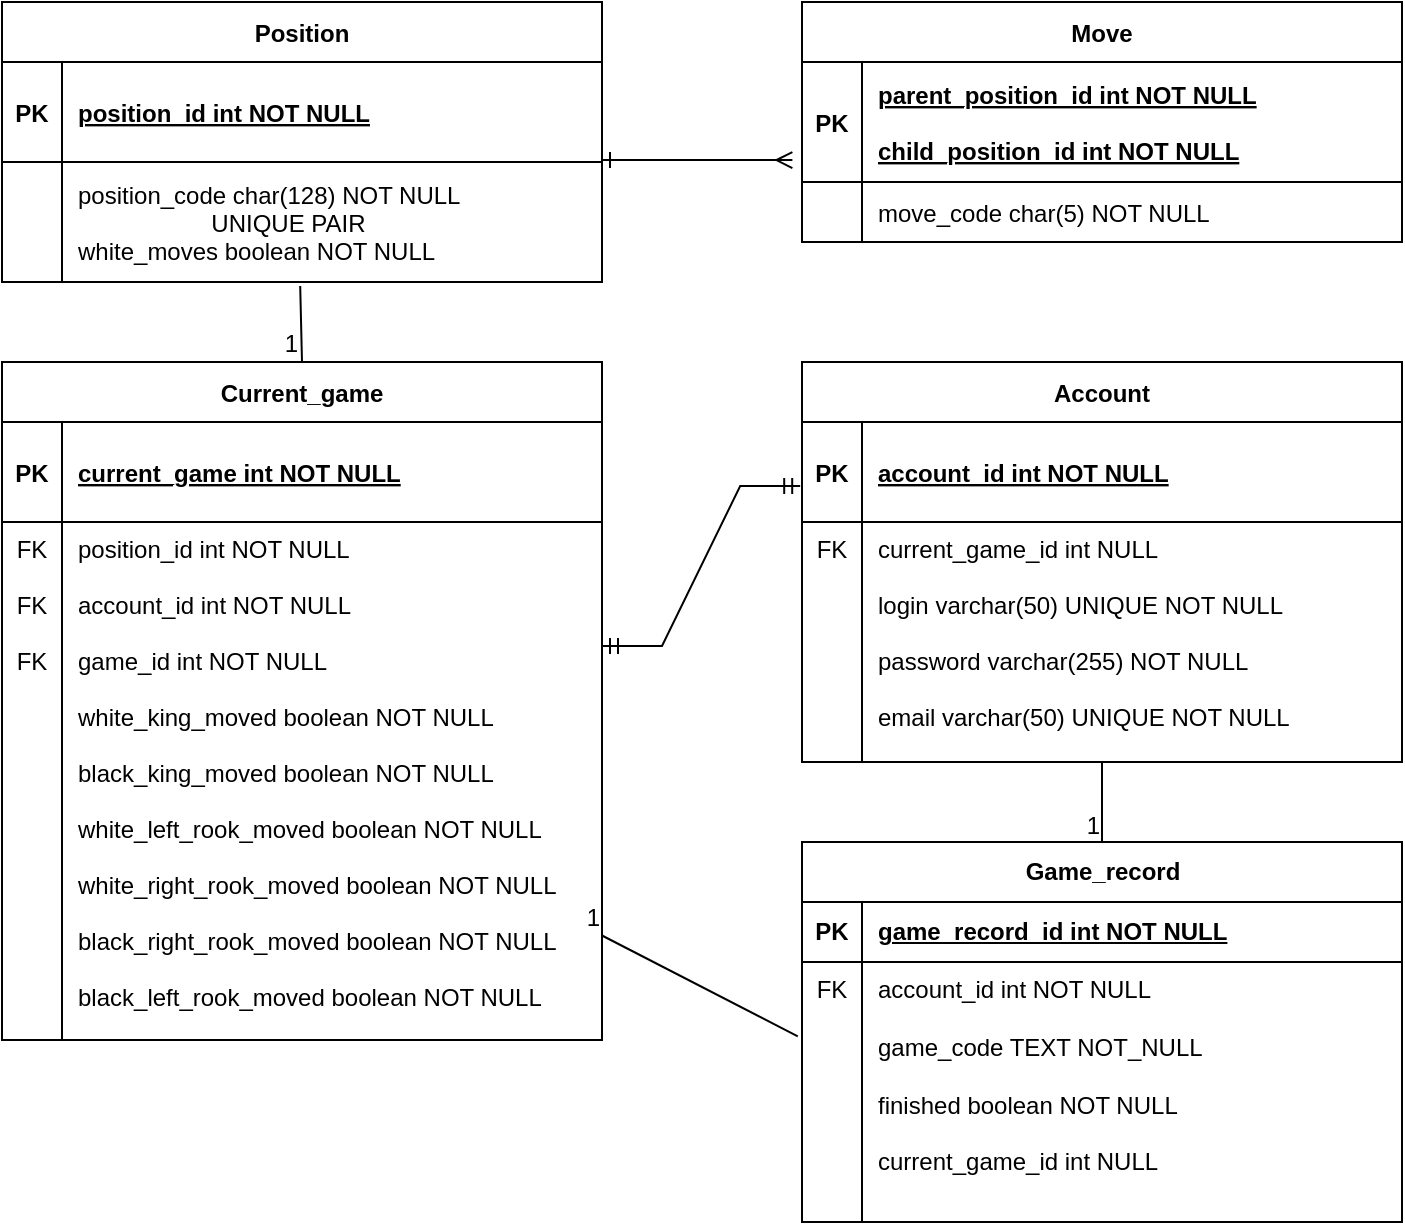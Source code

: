 <mxfile version="22.0.8" type="device">
  <diagram id="R2lEEEUBdFMjLlhIrx00" name="Page-1">
    <mxGraphModel dx="1434" dy="758" grid="1" gridSize="10" guides="1" tooltips="1" connect="1" arrows="1" fold="1" page="1" pageScale="1" pageWidth="850" pageHeight="1100" math="0" shadow="0" extFonts="Permanent Marker^https://fonts.googleapis.com/css?family=Permanent+Marker">
      <root>
        <mxCell id="0" />
        <mxCell id="1" parent="0" />
        <mxCell id="C-vyLk0tnHw3VtMMgP7b-2" value="Move" style="shape=table;startSize=30;container=1;collapsible=1;childLayout=tableLayout;fixedRows=1;rowLines=0;fontStyle=1;align=center;resizeLast=1;" parent="1" vertex="1">
          <mxGeometry x="450" y="120" width="300" height="120" as="geometry" />
        </mxCell>
        <mxCell id="C-vyLk0tnHw3VtMMgP7b-3" value="" style="shape=partialRectangle;collapsible=0;dropTarget=0;pointerEvents=0;fillColor=none;points=[[0,0.5],[1,0.5]];portConstraint=eastwest;top=0;left=0;right=0;bottom=1;" parent="C-vyLk0tnHw3VtMMgP7b-2" vertex="1">
          <mxGeometry y="30" width="300" height="60" as="geometry" />
        </mxCell>
        <mxCell id="C-vyLk0tnHw3VtMMgP7b-4" value="PK" style="shape=partialRectangle;overflow=hidden;connectable=0;fillColor=none;top=0;left=0;bottom=0;right=0;fontStyle=1;" parent="C-vyLk0tnHw3VtMMgP7b-3" vertex="1">
          <mxGeometry width="30" height="60" as="geometry">
            <mxRectangle width="30" height="60" as="alternateBounds" />
          </mxGeometry>
        </mxCell>
        <mxCell id="C-vyLk0tnHw3VtMMgP7b-5" value="parent_position_id int NOT NULL&#xa;&#xa;child_position_id int NOT NULL" style="shape=partialRectangle;overflow=hidden;connectable=0;fillColor=none;top=0;left=0;bottom=0;right=0;align=left;spacingLeft=6;fontStyle=5;" parent="C-vyLk0tnHw3VtMMgP7b-3" vertex="1">
          <mxGeometry x="30" width="270" height="60" as="geometry">
            <mxRectangle width="270" height="60" as="alternateBounds" />
          </mxGeometry>
        </mxCell>
        <mxCell id="C-vyLk0tnHw3VtMMgP7b-6" value="" style="shape=partialRectangle;collapsible=0;dropTarget=0;pointerEvents=0;fillColor=none;points=[[0,0.5],[1,0.5]];portConstraint=eastwest;top=0;left=0;right=0;bottom=0;" parent="C-vyLk0tnHw3VtMMgP7b-2" vertex="1">
          <mxGeometry y="90" width="300" height="30" as="geometry" />
        </mxCell>
        <mxCell id="C-vyLk0tnHw3VtMMgP7b-7" value="" style="shape=partialRectangle;overflow=hidden;connectable=0;fillColor=none;top=0;left=0;bottom=0;right=0;" parent="C-vyLk0tnHw3VtMMgP7b-6" vertex="1">
          <mxGeometry width="30" height="30" as="geometry">
            <mxRectangle width="30" height="30" as="alternateBounds" />
          </mxGeometry>
        </mxCell>
        <mxCell id="C-vyLk0tnHw3VtMMgP7b-8" value="move_code char(5) NOT NULL" style="shape=partialRectangle;overflow=hidden;connectable=0;fillColor=none;top=0;left=0;bottom=0;right=0;align=left;spacingLeft=6;" parent="C-vyLk0tnHw3VtMMgP7b-6" vertex="1">
          <mxGeometry x="30" width="270" height="30" as="geometry">
            <mxRectangle width="270" height="30" as="alternateBounds" />
          </mxGeometry>
        </mxCell>
        <mxCell id="C-vyLk0tnHw3VtMMgP7b-23" value="Position" style="shape=table;startSize=30;container=1;collapsible=1;childLayout=tableLayout;fixedRows=1;rowLines=0;fontStyle=1;align=center;resizeLast=1;" parent="1" vertex="1">
          <mxGeometry x="50" y="120" width="300" height="140" as="geometry" />
        </mxCell>
        <mxCell id="C-vyLk0tnHw3VtMMgP7b-24" value="" style="shape=partialRectangle;collapsible=0;dropTarget=0;pointerEvents=0;fillColor=none;points=[[0,0.5],[1,0.5]];portConstraint=eastwest;top=0;left=0;right=0;bottom=1;" parent="C-vyLk0tnHw3VtMMgP7b-23" vertex="1">
          <mxGeometry y="30" width="300" height="50" as="geometry" />
        </mxCell>
        <mxCell id="C-vyLk0tnHw3VtMMgP7b-25" value="PK" style="shape=partialRectangle;overflow=hidden;connectable=0;fillColor=none;top=0;left=0;bottom=0;right=0;fontStyle=1;" parent="C-vyLk0tnHw3VtMMgP7b-24" vertex="1">
          <mxGeometry width="30" height="50" as="geometry">
            <mxRectangle width="30" height="50" as="alternateBounds" />
          </mxGeometry>
        </mxCell>
        <mxCell id="C-vyLk0tnHw3VtMMgP7b-26" value="position_id int NOT NULL" style="shape=partialRectangle;overflow=hidden;connectable=0;fillColor=none;top=0;left=0;bottom=0;right=0;align=left;spacingLeft=6;fontStyle=5;" parent="C-vyLk0tnHw3VtMMgP7b-24" vertex="1">
          <mxGeometry x="30" width="270" height="50" as="geometry">
            <mxRectangle width="270" height="50" as="alternateBounds" />
          </mxGeometry>
        </mxCell>
        <mxCell id="C-vyLk0tnHw3VtMMgP7b-27" value="" style="shape=partialRectangle;collapsible=0;dropTarget=0;pointerEvents=0;fillColor=none;points=[[0,0.5],[1,0.5]];portConstraint=eastwest;top=0;left=0;right=0;bottom=0;" parent="C-vyLk0tnHw3VtMMgP7b-23" vertex="1">
          <mxGeometry y="80" width="300" height="60" as="geometry" />
        </mxCell>
        <mxCell id="C-vyLk0tnHw3VtMMgP7b-28" value="" style="shape=partialRectangle;overflow=hidden;connectable=0;fillColor=none;top=0;left=0;bottom=0;right=0;" parent="C-vyLk0tnHw3VtMMgP7b-27" vertex="1">
          <mxGeometry width="30" height="60" as="geometry">
            <mxRectangle width="30" height="60" as="alternateBounds" />
          </mxGeometry>
        </mxCell>
        <mxCell id="C-vyLk0tnHw3VtMMgP7b-29" value="position_code char(128) NOT NULL&#xa;                    UNIQUE PAIR&#xa;white_moves boolean NOT NULL" style="shape=partialRectangle;overflow=hidden;connectable=0;fillColor=none;top=0;left=0;bottom=0;right=0;align=left;spacingLeft=6;" parent="C-vyLk0tnHw3VtMMgP7b-27" vertex="1">
          <mxGeometry x="30" width="270" height="60" as="geometry">
            <mxRectangle width="270" height="60" as="alternateBounds" />
          </mxGeometry>
        </mxCell>
        <mxCell id="ELnQRtM2t1CYtcRQsExb-3" value="" style="endArrow=none;html=1;rounded=0;exitX=0.497;exitY=1.033;exitDx=0;exitDy=0;exitPerimeter=0;entryX=0.5;entryY=0;entryDx=0;entryDy=0;" edge="1" parent="1" source="C-vyLk0tnHw3VtMMgP7b-27" target="RAfoQAfpkWUeo9s-xW0l-1">
          <mxGeometry relative="1" as="geometry">
            <mxPoint x="140" y="310" as="sourcePoint" />
            <mxPoint x="300" y="310" as="targetPoint" />
          </mxGeometry>
        </mxCell>
        <mxCell id="ELnQRtM2t1CYtcRQsExb-4" value="1" style="resizable=0;html=1;whiteSpace=wrap;align=right;verticalAlign=bottom;" connectable="0" vertex="1" parent="ELnQRtM2t1CYtcRQsExb-3">
          <mxGeometry x="1" relative="1" as="geometry" />
        </mxCell>
        <mxCell id="ELnQRtM2t1CYtcRQsExb-21" value="" style="edgeStyle=entityRelationEdgeStyle;endArrow=ERmany;startArrow=ERone;endFill=1;startFill=0;fontSize=12;html=1;entryX=-0.016;entryY=0.817;entryDx=0;entryDy=0;entryPerimeter=0;" edge="1" parent="1" target="C-vyLk0tnHw3VtMMgP7b-3">
          <mxGeometry width="100" height="100" relative="1" as="geometry">
            <mxPoint x="350" y="199" as="sourcePoint" />
            <mxPoint x="446" y="199" as="targetPoint" />
          </mxGeometry>
        </mxCell>
        <mxCell id="ELnQRtM2t1CYtcRQsExb-22" value="Game_record" style="shape=table;startSize=30;container=1;collapsible=1;childLayout=tableLayout;fixedRows=1;rowLines=0;fontStyle=1;align=center;resizeLast=1;html=1;" vertex="1" parent="1">
          <mxGeometry x="450" y="540" width="300" height="190" as="geometry" />
        </mxCell>
        <mxCell id="ELnQRtM2t1CYtcRQsExb-23" value="" style="shape=tableRow;horizontal=0;startSize=0;swimlaneHead=0;swimlaneBody=0;fillColor=none;collapsible=0;dropTarget=0;points=[[0,0.5],[1,0.5]];portConstraint=eastwest;top=0;left=0;right=0;bottom=1;" vertex="1" parent="ELnQRtM2t1CYtcRQsExb-22">
          <mxGeometry y="30" width="300" height="30" as="geometry" />
        </mxCell>
        <mxCell id="ELnQRtM2t1CYtcRQsExb-24" value="PK" style="shape=partialRectangle;connectable=0;fillColor=none;top=0;left=0;bottom=0;right=0;fontStyle=1;overflow=hidden;whiteSpace=wrap;html=1;" vertex="1" parent="ELnQRtM2t1CYtcRQsExb-23">
          <mxGeometry width="30" height="30" as="geometry">
            <mxRectangle width="30" height="30" as="alternateBounds" />
          </mxGeometry>
        </mxCell>
        <mxCell id="ELnQRtM2t1CYtcRQsExb-25" value="game_record_id int NOT NULL" style="shape=partialRectangle;connectable=0;fillColor=none;top=0;left=0;bottom=0;right=0;align=left;spacingLeft=6;fontStyle=5;overflow=hidden;whiteSpace=wrap;html=1;" vertex="1" parent="ELnQRtM2t1CYtcRQsExb-23">
          <mxGeometry x="30" width="270" height="30" as="geometry">
            <mxRectangle width="270" height="30" as="alternateBounds" />
          </mxGeometry>
        </mxCell>
        <mxCell id="ELnQRtM2t1CYtcRQsExb-26" value="" style="shape=tableRow;horizontal=0;startSize=0;swimlaneHead=0;swimlaneBody=0;fillColor=none;collapsible=0;dropTarget=0;points=[[0,0.5],[1,0.5]];portConstraint=eastwest;top=0;left=0;right=0;bottom=0;" vertex="1" parent="ELnQRtM2t1CYtcRQsExb-22">
          <mxGeometry y="60" width="300" height="130" as="geometry" />
        </mxCell>
        <mxCell id="ELnQRtM2t1CYtcRQsExb-27" value="FK&lt;br&gt;" style="shape=partialRectangle;connectable=0;fillColor=none;top=0;left=0;bottom=0;right=0;editable=1;overflow=hidden;whiteSpace=wrap;html=1;verticalAlign=top;" vertex="1" parent="ELnQRtM2t1CYtcRQsExb-26">
          <mxGeometry width="30" height="130" as="geometry">
            <mxRectangle width="30" height="130" as="alternateBounds" />
          </mxGeometry>
        </mxCell>
        <mxCell id="ELnQRtM2t1CYtcRQsExb-28" value="account_id int NOT NULL&lt;br&gt;&lt;br&gt;game_code TEXT NOT_NULL&lt;br&gt;&lt;br&gt;finished boolean NOT NULL&lt;br&gt;&lt;br&gt;current_game_id int NULL" style="shape=partialRectangle;connectable=0;fillColor=none;top=0;left=0;bottom=0;right=0;align=left;spacingLeft=6;overflow=hidden;whiteSpace=wrap;html=1;verticalAlign=top;" vertex="1" parent="ELnQRtM2t1CYtcRQsExb-26">
          <mxGeometry x="30" width="270" height="130" as="geometry">
            <mxRectangle width="270" height="130" as="alternateBounds" />
          </mxGeometry>
        </mxCell>
        <mxCell id="ELnQRtM2t1CYtcRQsExb-36" value="" style="edgeStyle=entityRelationEdgeStyle;fontSize=12;html=1;endArrow=ERmandOne;startArrow=ERmandOne;rounded=0;entryX=-0.003;entryY=0.64;entryDx=0;entryDy=0;entryPerimeter=0;" edge="1" parent="1" target="RAfoQAfpkWUeo9s-xW0l-20">
          <mxGeometry width="100" height="100" relative="1" as="geometry">
            <mxPoint x="350" y="442" as="sourcePoint" />
            <mxPoint x="449" y="442" as="targetPoint" />
          </mxGeometry>
        </mxCell>
        <mxCell id="ELnQRtM2t1CYtcRQsExb-39" value="" style="endArrow=none;html=1;rounded=0;exitX=-0.007;exitY=0.286;exitDx=0;exitDy=0;exitPerimeter=0;" edge="1" parent="1" source="ELnQRtM2t1CYtcRQsExb-26" target="RAfoQAfpkWUeo9s-xW0l-5">
          <mxGeometry relative="1" as="geometry">
            <mxPoint x="320" y="750" as="sourcePoint" />
            <mxPoint x="480" y="750" as="targetPoint" />
          </mxGeometry>
        </mxCell>
        <mxCell id="ELnQRtM2t1CYtcRQsExb-40" value="1" style="resizable=0;html=1;whiteSpace=wrap;align=right;verticalAlign=bottom;" connectable="0" vertex="1" parent="ELnQRtM2t1CYtcRQsExb-39">
          <mxGeometry x="1" relative="1" as="geometry" />
        </mxCell>
        <mxCell id="ELnQRtM2t1CYtcRQsExb-43" value="" style="endArrow=none;html=1;rounded=0;entryX=0.5;entryY=0;entryDx=0;entryDy=0;exitX=0.5;exitY=1;exitDx=0;exitDy=0;" edge="1" parent="1" source="RAfoQAfpkWUeo9s-xW0l-19" target="ELnQRtM2t1CYtcRQsExb-22">
          <mxGeometry relative="1" as="geometry">
            <mxPoint x="600" y="600" as="sourcePoint" />
            <mxPoint x="600" y="530" as="targetPoint" />
          </mxGeometry>
        </mxCell>
        <mxCell id="ELnQRtM2t1CYtcRQsExb-44" value="1" style="resizable=0;html=1;whiteSpace=wrap;align=right;verticalAlign=bottom;" connectable="0" vertex="1" parent="ELnQRtM2t1CYtcRQsExb-43">
          <mxGeometry x="1" relative="1" as="geometry" />
        </mxCell>
        <mxCell id="RAfoQAfpkWUeo9s-xW0l-1" value="Current_game" style="shape=table;startSize=30;container=1;collapsible=1;childLayout=tableLayout;fixedRows=1;rowLines=0;fontStyle=1;align=center;resizeLast=1;" parent="1" vertex="1">
          <mxGeometry x="50" y="300" width="300" height="339" as="geometry">
            <mxRectangle x="50" y="361" width="140" height="30" as="alternateBounds" />
          </mxGeometry>
        </mxCell>
        <mxCell id="RAfoQAfpkWUeo9s-xW0l-2" value="" style="shape=partialRectangle;collapsible=0;dropTarget=0;pointerEvents=0;fillColor=none;points=[[0,0.5],[1,0.5]];portConstraint=eastwest;top=0;left=0;right=0;bottom=1;" parent="RAfoQAfpkWUeo9s-xW0l-1" vertex="1">
          <mxGeometry y="30" width="300" height="50" as="geometry" />
        </mxCell>
        <mxCell id="RAfoQAfpkWUeo9s-xW0l-3" value="PK" style="shape=partialRectangle;overflow=hidden;connectable=0;fillColor=none;top=0;left=0;bottom=0;right=0;fontStyle=1;" parent="RAfoQAfpkWUeo9s-xW0l-2" vertex="1">
          <mxGeometry width="30" height="50" as="geometry">
            <mxRectangle width="30" height="50" as="alternateBounds" />
          </mxGeometry>
        </mxCell>
        <mxCell id="RAfoQAfpkWUeo9s-xW0l-4" value="current_game int NOT NULL" style="shape=partialRectangle;overflow=hidden;connectable=0;fillColor=none;top=0;left=0;bottom=0;right=0;align=left;spacingLeft=6;fontStyle=5;" parent="RAfoQAfpkWUeo9s-xW0l-2" vertex="1">
          <mxGeometry x="30" width="270" height="50" as="geometry">
            <mxRectangle width="270" height="50" as="alternateBounds" />
          </mxGeometry>
        </mxCell>
        <object label="" dsffsdf="fdssfd" fdsfds="" id="RAfoQAfpkWUeo9s-xW0l-5">
          <mxCell style="shape=partialRectangle;collapsible=0;dropTarget=0;pointerEvents=0;fillColor=none;points=[[0,0.5],[1,0.5]];portConstraint=eastwest;top=0;left=0;right=0;bottom=0;" parent="RAfoQAfpkWUeo9s-xW0l-1" vertex="1">
            <mxGeometry y="80" width="300" height="259" as="geometry" />
          </mxCell>
        </object>
        <object label="FK&#xa;&#xa;FK&#xa;&#xa;FK" FK="sdggsdffd" id="RAfoQAfpkWUeo9s-xW0l-6">
          <mxCell style="shape=partialRectangle;overflow=hidden;connectable=0;fillColor=none;top=0;left=0;bottom=0;right=0;verticalAlign=top;" parent="RAfoQAfpkWUeo9s-xW0l-5" vertex="1">
            <mxGeometry width="30" height="259" as="geometry">
              <mxRectangle width="30" height="259" as="alternateBounds" />
            </mxGeometry>
          </mxCell>
        </object>
        <object label="position_id int NOT NULL&#xa;&#xa;account_id int NOT NULL&#xa;&#xa;game_id int NOT NULL&#xa;&#xa;white_king_moved boolean NOT NULL&#xa;&#xa;black_king_moved boolean NOT NULL&#xa;&#xa;white_left_rook_moved boolean NOT NULL&#xa;&#xa;white_right_rook_moved boolean NOT NULL&#xa;&#xa;black_right_rook_moved boolean NOT NULL&#xa;&#xa;black_left_rook_moved boolean NOT NULL&#xa;" player_id="" white_king_moved="" sdfff="" id="RAfoQAfpkWUeo9s-xW0l-7">
          <mxCell style="shape=partialRectangle;overflow=hidden;connectable=0;fillColor=none;top=0;left=0;bottom=0;right=0;align=left;spacingLeft=6;verticalAlign=top;horizontal=1;" parent="RAfoQAfpkWUeo9s-xW0l-5" vertex="1">
            <mxGeometry x="30" width="270" height="259" as="geometry">
              <mxRectangle width="270" height="259" as="alternateBounds" />
            </mxGeometry>
          </mxCell>
        </object>
        <mxCell id="RAfoQAfpkWUeo9s-xW0l-19" value="Account" style="shape=table;startSize=30;container=1;collapsible=1;childLayout=tableLayout;fixedRows=1;rowLines=0;fontStyle=1;align=center;resizeLast=1;" parent="1" vertex="1">
          <mxGeometry x="450" y="300" width="300" height="200" as="geometry" />
        </mxCell>
        <mxCell id="RAfoQAfpkWUeo9s-xW0l-20" value="" style="shape=partialRectangle;collapsible=0;dropTarget=0;pointerEvents=0;fillColor=none;points=[[0,0.5],[1,0.5]];portConstraint=eastwest;top=0;left=0;right=0;bottom=1;" parent="RAfoQAfpkWUeo9s-xW0l-19" vertex="1">
          <mxGeometry y="30" width="300" height="50" as="geometry" />
        </mxCell>
        <mxCell id="RAfoQAfpkWUeo9s-xW0l-21" value="PK" style="shape=partialRectangle;overflow=hidden;connectable=0;fillColor=none;top=0;left=0;bottom=0;right=0;fontStyle=1;" parent="RAfoQAfpkWUeo9s-xW0l-20" vertex="1">
          <mxGeometry width="30" height="50" as="geometry">
            <mxRectangle width="30" height="50" as="alternateBounds" />
          </mxGeometry>
        </mxCell>
        <mxCell id="RAfoQAfpkWUeo9s-xW0l-22" value="account_id int NOT NULL" style="shape=partialRectangle;overflow=hidden;connectable=0;fillColor=none;top=0;left=0;bottom=0;right=0;align=left;spacingLeft=6;fontStyle=5;" parent="RAfoQAfpkWUeo9s-xW0l-20" vertex="1">
          <mxGeometry x="30" width="270" height="50" as="geometry">
            <mxRectangle width="270" height="50" as="alternateBounds" />
          </mxGeometry>
        </mxCell>
        <mxCell id="RAfoQAfpkWUeo9s-xW0l-23" value="" style="shape=partialRectangle;collapsible=0;dropTarget=0;pointerEvents=0;fillColor=none;points=[[0,0.5],[1,0.5]];portConstraint=eastwest;top=0;left=0;right=0;bottom=0;" parent="RAfoQAfpkWUeo9s-xW0l-19" vertex="1">
          <mxGeometry y="80" width="300" height="120" as="geometry" />
        </mxCell>
        <mxCell id="RAfoQAfpkWUeo9s-xW0l-24" value="FK" style="shape=partialRectangle;overflow=hidden;connectable=0;fillColor=none;top=0;left=0;bottom=0;right=0;verticalAlign=top;" parent="RAfoQAfpkWUeo9s-xW0l-23" vertex="1">
          <mxGeometry width="30" height="120" as="geometry">
            <mxRectangle width="30" height="120" as="alternateBounds" />
          </mxGeometry>
        </mxCell>
        <object label="current_game_id int NULL&#xa;&#xa;login varchar(50) UNIQUE NOT NULL&#xa;&#xa;password varchar(255) NOT NULL&#xa;&#xa;email varchar(50) UNIQUE NOT NULL" player_id="" white_king_moved="" id="RAfoQAfpkWUeo9s-xW0l-25">
          <mxCell style="shape=partialRectangle;overflow=hidden;connectable=0;fillColor=none;top=0;left=0;bottom=0;right=0;align=left;spacingLeft=6;verticalAlign=top;" parent="RAfoQAfpkWUeo9s-xW0l-23" vertex="1">
            <mxGeometry x="30" width="270" height="120" as="geometry">
              <mxRectangle width="270" height="120" as="alternateBounds" />
            </mxGeometry>
          </mxCell>
        </object>
      </root>
    </mxGraphModel>
  </diagram>
</mxfile>
